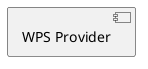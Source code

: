 @startuml
	[WPS Provider] as group___wps_provider [[../computational/components/group___wps_provider.html]]
@enduml
